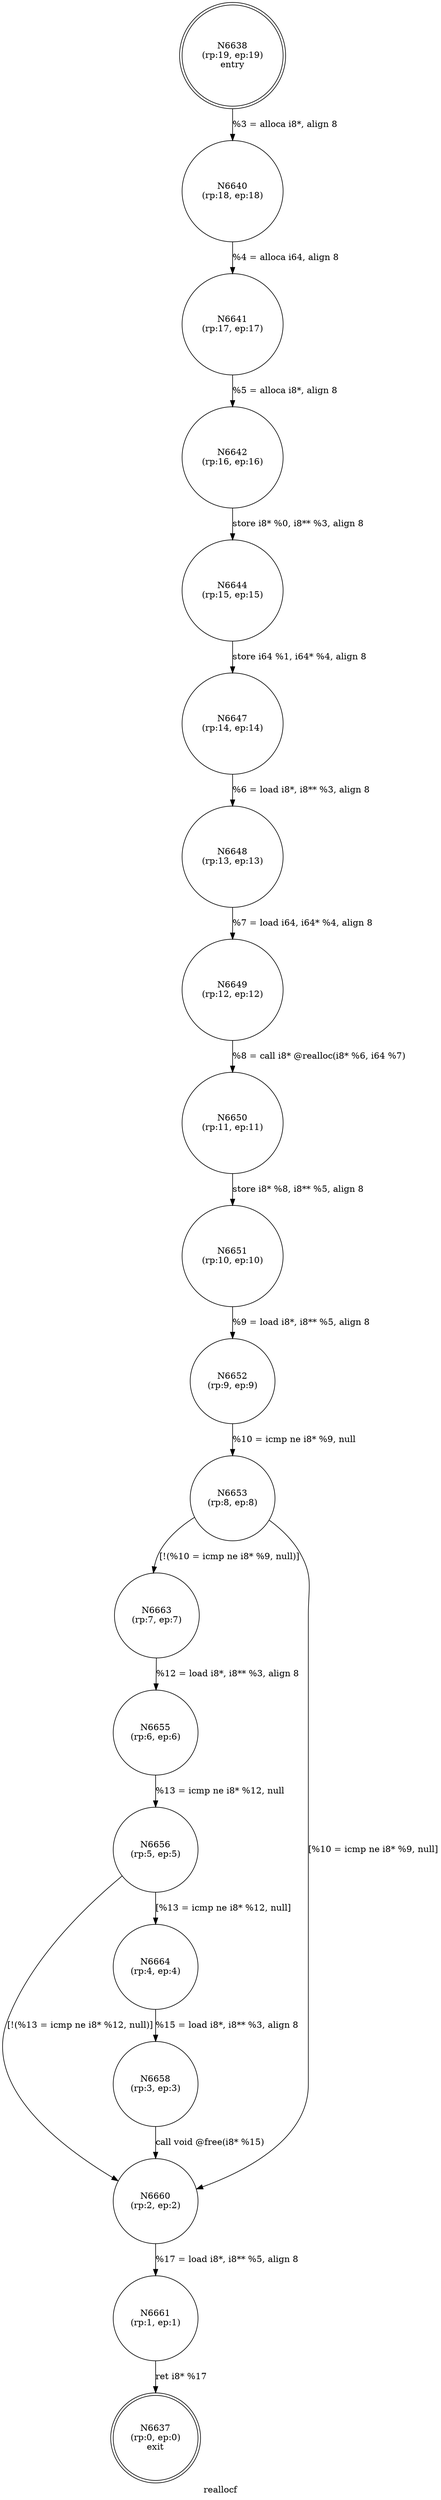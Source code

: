 digraph reallocf {
label="reallocf"
6637 [label="N6637\n(rp:0, ep:0)\nexit", shape="doublecircle"]
6638 [label="N6638\n(rp:19, ep:19)\nentry", shape="doublecircle"]
6638 -> 6640 [label="%3 = alloca i8*, align 8"]
6640 [label="N6640\n(rp:18, ep:18)", shape="circle"]
6640 -> 6641 [label="%4 = alloca i64, align 8"]
6641 [label="N6641\n(rp:17, ep:17)", shape="circle"]
6641 -> 6642 [label="%5 = alloca i8*, align 8"]
6642 [label="N6642\n(rp:16, ep:16)", shape="circle"]
6642 -> 6644 [label="store i8* %0, i8** %3, align 8"]
6644 [label="N6644\n(rp:15, ep:15)", shape="circle"]
6644 -> 6647 [label="store i64 %1, i64* %4, align 8"]
6647 [label="N6647\n(rp:14, ep:14)", shape="circle"]
6647 -> 6648 [label="%6 = load i8*, i8** %3, align 8"]
6648 [label="N6648\n(rp:13, ep:13)", shape="circle"]
6648 -> 6649 [label="%7 = load i64, i64* %4, align 8"]
6649 [label="N6649\n(rp:12, ep:12)", shape="circle"]
6649 -> 6650 [label="%8 = call i8* @realloc(i8* %6, i64 %7)"]
6650 [label="N6650\n(rp:11, ep:11)", shape="circle"]
6650 -> 6651 [label="store i8* %8, i8** %5, align 8"]
6651 [label="N6651\n(rp:10, ep:10)", shape="circle"]
6651 -> 6652 [label="%9 = load i8*, i8** %5, align 8"]
6652 [label="N6652\n(rp:9, ep:9)", shape="circle"]
6652 -> 6653 [label="%10 = icmp ne i8* %9, null"]
6653 [label="N6653\n(rp:8, ep:8)", shape="circle"]
6653 -> 6663 [label="[!(%10 = icmp ne i8* %9, null)]"]
6653 -> 6660 [label="[%10 = icmp ne i8* %9, null]"]
6655 [label="N6655\n(rp:6, ep:6)", shape="circle"]
6655 -> 6656 [label="%13 = icmp ne i8* %12, null"]
6656 [label="N6656\n(rp:5, ep:5)", shape="circle"]
6656 -> 6664 [label="[%13 = icmp ne i8* %12, null]"]
6656 -> 6660 [label="[!(%13 = icmp ne i8* %12, null)]"]
6658 [label="N6658\n(rp:3, ep:3)", shape="circle"]
6658 -> 6660 [label="call void @free(i8* %15)"]
6660 [label="N6660\n(rp:2, ep:2)", shape="circle"]
6660 -> 6661 [label="%17 = load i8*, i8** %5, align 8"]
6661 [label="N6661\n(rp:1, ep:1)", shape="circle"]
6661 -> 6637 [label="ret i8* %17"]
6663 [label="N6663\n(rp:7, ep:7)", shape="circle"]
6663 -> 6655 [label="%12 = load i8*, i8** %3, align 8"]
6664 [label="N6664\n(rp:4, ep:4)", shape="circle"]
6664 -> 6658 [label="%15 = load i8*, i8** %3, align 8"]
}
